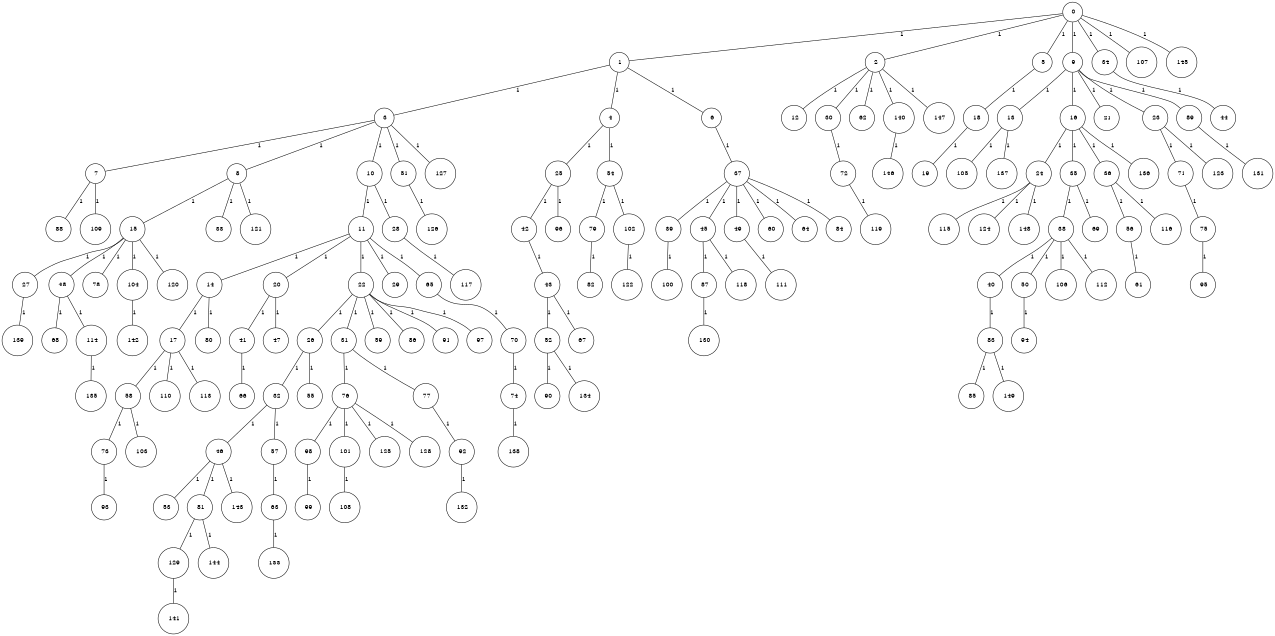 graph G {
size="8.5,11;"
ratio = "expand;"
fixedsize="true;"
overlap="scale;"
node[shape=circle,width=.12,hight=.12,fontsize=12]
edge[fontsize=12]

0[label=" 0" color=black, pos="0.029981471,2.8712045!"];
1[label=" 1" color=black, pos="1.0626813,2.4273055!"];
2[label=" 2" color=black, pos="0.31805001,1.6865914!"];
3[label=" 3" color=black, pos="2.6209395,1.1690453!"];
4[label=" 4" color=black, pos="2.6397981,0.99075295!"];
5[label=" 5" color=black, pos="2.0318471,0.73956783!"];
6[label=" 6" color=black, pos="0.5851621,0.21207808!"];
7[label=" 7" color=black, pos="0.50565964,0.67476771!"];
8[label=" 8" color=black, pos="2.2834447,1.3637796!"];
9[label=" 9" color=black, pos="1.7674396,2.8650569!"];
10[label=" 10" color=black, pos="1.733353,1.8850572!"];
11[label=" 11" color=black, pos="1.6922203,2.4799659!"];
12[label=" 12" color=black, pos="0.57175605,2.4707383!"];
13[label=" 13" color=black, pos="2.9173267,1.9855308!"];
14[label=" 14" color=black, pos="0.16936462,1.718343!"];
15[label=" 15" color=black, pos="1.5687492,2.2106654!"];
16[label=" 16" color=black, pos="0.939083,1.1983198!"];
17[label=" 17" color=black, pos="0.3655301,2.7920123!"];
18[label=" 18" color=black, pos="1.615025,1.4531755!"];
19[label=" 19" color=black, pos="2.731172,1.6392637!"];
20[label=" 20" color=black, pos="0.40386032,1.9065311!"];
21[label=" 21" color=black, pos="2.3203081,0.82367583!"];
22[label=" 22" color=black, pos="2.0896708,1.164697!"];
23[label=" 23" color=black, pos="1.9351296,1.510614!"];
24[label=" 24" color=black, pos="2.9498074,1.5807352!"];
25[label=" 25" color=black, pos="1.7723105,0.41422052!"];
26[label=" 26" color=black, pos="0.049816953,0.69458081!"];
27[label=" 27" color=black, pos="2.8005375,2.0839169!"];
28[label=" 28" color=black, pos="0.44384646,2.5255849!"];
29[label=" 29" color=black, pos="1.88251,1.2538273!"];
30[label=" 30" color=black, pos="2.8912796,2.6306008!"];
31[label=" 31" color=black, pos="2.7938867,0.70062181!"];
32[label=" 32" color=black, pos="0.85014861,2.0590315!"];
33[label=" 33" color=black, pos="0.65410457,2.0097947!"];
34[label=" 34" color=black, pos="1.3406481,0.48491043!"];
35[label=" 35" color=black, pos="2.03822,1.3455835!"];
36[label=" 36" color=black, pos="0.55927542,2.246221!"];
37[label=" 37" color=black, pos="1.220429,1.4139662!"];
38[label=" 38" color=black, pos="2.9185726,1.9381178!"];
39[label=" 39" color=black, pos="2.1857819,1.4561533!"];
40[label=" 40" color=black, pos="2.9200966,2.6583896!"];
41[label=" 41" color=black, pos="1.9884368,1.2781227!"];
42[label=" 42" color=black, pos="2.3725598,2.4702705!"];
43[label=" 43" color=black, pos="2.3318605,0.8928462!"];
44[label=" 44" color=black, pos="2.6870222,0.33292136!"];
45[label=" 45" color=black, pos="2.6391155,1.0191599!"];
46[label=" 46" color=black, pos="2.7914546,0.2701473!"];
47[label=" 47" color=black, pos="0.59601723,0.013166973!"];
48[label=" 48" color=black, pos="0.24148531,0.090315089!"];
49[label=" 49" color=black, pos="2.3397409,2.5590069!"];
50[label=" 50" color=black, pos="1.131471,1.1230805!"];
51[label=" 51" color=black, pos="0.84513128,2.3544674!"];
52[label=" 52" color=black, pos="1.1549939,2.4396048!"];
53[label=" 53" color=black, pos="2.4342764,1.3517974!"];
54[label=" 54" color=black, pos="2.4160423,2.2029675!"];
55[label=" 55" color=black, pos="2.3482453,0.52817341!"];
56[label=" 56" color=black, pos="2.8876911,2.8196526!"];
57[label=" 57" color=black, pos="2.9869263,1.9397326!"];
58[label=" 58" color=black, pos="2.4079369,2.5817288!"];
59[label=" 59" color=black, pos="0.078739762,2.7852217!"];
60[label=" 60" color=black, pos="2.6235851,1.027843!"];
61[label=" 61" color=black, pos="1.6835912,1.2835924!"];
62[label=" 62" color=black, pos="0.0015850798,1.111693!"];
63[label=" 63" color=black, pos="0.70269442,0.93956092!"];
64[label=" 64" color=black, pos="2.2583549,0.81781745!"];
65[label=" 65" color=black, pos="2.1378731,1.3636785!"];
66[label=" 66" color=black, pos="2.8203632,2.7988782!"];
67[label=" 67" color=black, pos="0.88160361,0.13283659!"];
68[label=" 68" color=black, pos="2.8089265,2.5630501!"];
69[label=" 69" color=black, pos="1.5403199,2.5921511!"];
70[label=" 70" color=black, pos="1.3332025,0.89173534!"];
71[label=" 71" color=black, pos="0.34371057,1.6262824!"];
72[label=" 72" color=black, pos="0.59050982,1.8473467!"];
73[label=" 73" color=black, pos="1.2016499,1.274193!"];
74[label=" 74" color=black, pos="1.1564326,2.9211161!"];
75[label=" 75" color=black, pos="0.65717118,2.5432249!"];
76[label=" 76" color=black, pos="2.2146323,1.9586153!"];
77[label=" 77" color=black, pos="2.9529175,1.2968572!"];
78[label=" 78" color=black, pos="0.25461061,2.3220169!"];
79[label=" 79" color=black, pos="1.0198888,0.20038666!"];
80[label=" 80" color=black, pos="0.39239913,0.33878152!"];
81[label=" 81" color=black, pos="2.2587587,0.61606223!"];
82[label=" 82" color=black, pos="2.6860457,0.45322754!"];
83[label=" 83" color=black, pos="2.5911311,0.80931454!"];
84[label=" 84" color=black, pos="1.1027274,1.5607155!"];
85[label=" 85" color=black, pos="0.31869634,0.34176498!"];
86[label=" 86" color=black, pos="0.046165189,1.1716281!"];
87[label=" 87" color=black, pos="1.6120812,2.6764526!"];
88[label=" 88" color=black, pos="1.4197482,1.5985294!"];
89[label=" 89" color=black, pos="2.6282086,1.0936982!"];
90[label=" 90" color=black, pos="2.75177,0.65747113!"];
91[label=" 91" color=black, pos="1.5433781,2.1486644!"];
92[label=" 92" color=black, pos="0.23471554,2.7017505!"];
93[label=" 93" color=black, pos="0.56695253,0.12671882!"];
94[label=" 94" color=black, pos="1.7072974,0.67917169!"];
95[label=" 95" color=black, pos="0.67036174,2.3238589!"];
96[label=" 96" color=black, pos="0.37085832,1.7686168!"];
97[label=" 97" color=black, pos="0.13697988,2.3133211!"];
98[label=" 98" color=black, pos="2.4092406,0.23165088!"];
99[label=" 99" color=black, pos="1.4375779,2.5987244!"];
100[label=" 100" color=black, pos="2.0896951,1.2257053!"];
101[label=" 101" color=black, pos="0.34399043,1.2697654!"];
102[label=" 102" color=black, pos="1.6507711,1.3706664!"];
103[label=" 103" color=black, pos="2.3045613,1.4112428!"];
104[label=" 104" color=black, pos="2.6169136,0.67448649!"];
105[label=" 105" color=black, pos="1.0421745,1.6426433!"];
106[label=" 106" color=black, pos="1.9585999,2.4040339!"];
107[label=" 107" color=black, pos="1.2546094,0.068471254!"];
108[label=" 108" color=black, pos="2.3032331,1.0009522!"];
109[label=" 109" color=black, pos="2.6466007,1.6985114!"];
110[label=" 110" color=black, pos="2.2196546,0.61850467!"];
111[label=" 111" color=black, pos="1.7637031,2.1996355!"];
112[label=" 112" color=black, pos="0.20960696,1.1345101!"];
113[label=" 113" color=black, pos="2.8619296,2.7031965!"];
114[label=" 114" color=black, pos="0.65144758,2.2167073!"];
115[label=" 115" color=black, pos="2.1099886,2.2503615!"];
116[label=" 116" color=black, pos="0.57935511,1.0604453!"];
117[label=" 117" color=black, pos="1.5220312,0.52332768!"];
118[label=" 118" color=black, pos="2.8281345,0.26590167!"];
119[label=" 119" color=black, pos="1.1715798,2.9724542!"];
120[label=" 120" color=black, pos="1.3396591,0.63296816!"];
121[label=" 121" color=black, pos="1.8841177,0.022118204!"];
122[label=" 122" color=black, pos="0.44339508,2.4416223!"];
123[label=" 123" color=black, pos="1.524004,1.9666054!"];
124[label=" 124" color=black, pos="1.9432975,2.329315!"];
125[label=" 125" color=black, pos="1.7860074,1.2070145!"];
126[label=" 126" color=black, pos="0.994475,2.2059794!"];
127[label=" 127" color=black, pos="2.9384533,2.5472415!"];
128[label=" 128" color=black, pos="0.28539793,2.4797012!"];
129[label=" 129" color=black, pos="2.5163744,2.705081!"];
130[label=" 130" color=black, pos="1.7406449,2.5131531!"];
131[label=" 131" color=black, pos="2.8386871,2.368008!"];
132[label=" 132" color=black, pos="2.5068093,1.2473133!"];
133[label=" 133" color=black, pos="1.5499656,0.90695848!"];
134[label=" 134" color=black, pos="2.927244,0.71049537!"];
135[label=" 135" color=black, pos="2.2913715,0.14380988!"];
136[label=" 136" color=black, pos="2.4379466,0.74628507!"];
137[label=" 137" color=black, pos="0.1253305,2.9140904!"];
138[label=" 138" color=black, pos="0.59806929,1.1306243!"];
139[label=" 139" color=black, pos="0.90700205,2.218741!"];
140[label=" 140" color=black, pos="2.1959552,2.706628!"];
141[label=" 141" color=black, pos="1.9203822,2.2903614!"];
142[label=" 142" color=black, pos="1.7265243,0.7133236!"];
143[label=" 143" color=black, pos="1.2585937,2.5946652!"];
144[label=" 144" color=black, pos="1.4806446,1.6508612!"];
145[label=" 145" color=black, pos="1.7923163,0.47195046!"];
146[label=" 146" color=black, pos="2.992195,2.827142!"];
147[label=" 147" color=black, pos="1.101207,1.3130084!"];
148[label=" 148" color=black, pos="1.5119373,1.0430831!"];
149[label=" 149" color=black, pos="2.6332228,0.27994563!"];
0--1[label="1"]
0--2[label="1"]
0--5[label="1"]
0--9[label="1"]
0--34[label="1"]
0--107[label="1"]
0--145[label="1"]
1--3[label="1"]
1--4[label="1"]
1--6[label="1"]
2--12[label="1"]
2--30[label="1"]
2--62[label="1"]
2--140[label="1"]
2--147[label="1"]
3--7[label="1"]
3--8[label="1"]
3--10[label="1"]
3--51[label="1"]
3--127[label="1"]
4--25[label="1"]
4--54[label="1"]
5--18[label="1"]
6--37[label="1"]
7--88[label="1"]
7--109[label="1"]
8--15[label="1"]
8--33[label="1"]
8--121[label="1"]
9--13[label="1"]
9--16[label="1"]
9--21[label="1"]
9--23[label="1"]
9--89[label="1"]
10--11[label="1"]
10--28[label="1"]
11--14[label="1"]
11--20[label="1"]
11--22[label="1"]
11--29[label="1"]
11--65[label="1"]
13--105[label="1"]
13--137[label="1"]
14--17[label="1"]
14--80[label="1"]
15--27[label="1"]
15--48[label="1"]
15--78[label="1"]
15--104[label="1"]
15--120[label="1"]
16--24[label="1"]
16--35[label="1"]
16--36[label="1"]
16--136[label="1"]
17--58[label="1"]
17--110[label="1"]
17--113[label="1"]
18--19[label="1"]
20--41[label="1"]
20--47[label="1"]
22--26[label="1"]
22--31[label="1"]
22--59[label="1"]
22--86[label="1"]
22--91[label="1"]
22--97[label="1"]
23--71[label="1"]
23--123[label="1"]
24--115[label="1"]
24--124[label="1"]
24--148[label="1"]
25--42[label="1"]
25--96[label="1"]
26--32[label="1"]
26--55[label="1"]
27--139[label="1"]
28--117[label="1"]
30--72[label="1"]
31--76[label="1"]
31--77[label="1"]
32--46[label="1"]
32--57[label="1"]
34--44[label="1"]
35--38[label="1"]
35--69[label="1"]
36--56[label="1"]
36--116[label="1"]
37--39[label="1"]
37--45[label="1"]
37--49[label="1"]
37--60[label="1"]
37--64[label="1"]
37--84[label="1"]
38--40[label="1"]
38--50[label="1"]
38--106[label="1"]
38--112[label="1"]
39--100[label="1"]
40--83[label="1"]
41--66[label="1"]
42--43[label="1"]
43--52[label="1"]
43--67[label="1"]
45--87[label="1"]
45--118[label="1"]
46--53[label="1"]
46--81[label="1"]
46--143[label="1"]
48--68[label="1"]
48--114[label="1"]
49--111[label="1"]
50--94[label="1"]
51--126[label="1"]
52--90[label="1"]
52--134[label="1"]
54--79[label="1"]
54--102[label="1"]
56--61[label="1"]
57--63[label="1"]
58--73[label="1"]
58--103[label="1"]
63--133[label="1"]
65--70[label="1"]
70--74[label="1"]
71--75[label="1"]
72--119[label="1"]
73--93[label="1"]
74--138[label="1"]
75--95[label="1"]
76--98[label="1"]
76--101[label="1"]
76--125[label="1"]
76--128[label="1"]
77--92[label="1"]
79--82[label="1"]
81--129[label="1"]
81--144[label="1"]
83--85[label="1"]
83--149[label="1"]
87--130[label="1"]
89--131[label="1"]
92--132[label="1"]
98--99[label="1"]
101--108[label="1"]
102--122[label="1"]
104--142[label="1"]
114--135[label="1"]
129--141[label="1"]
140--146[label="1"]

}
